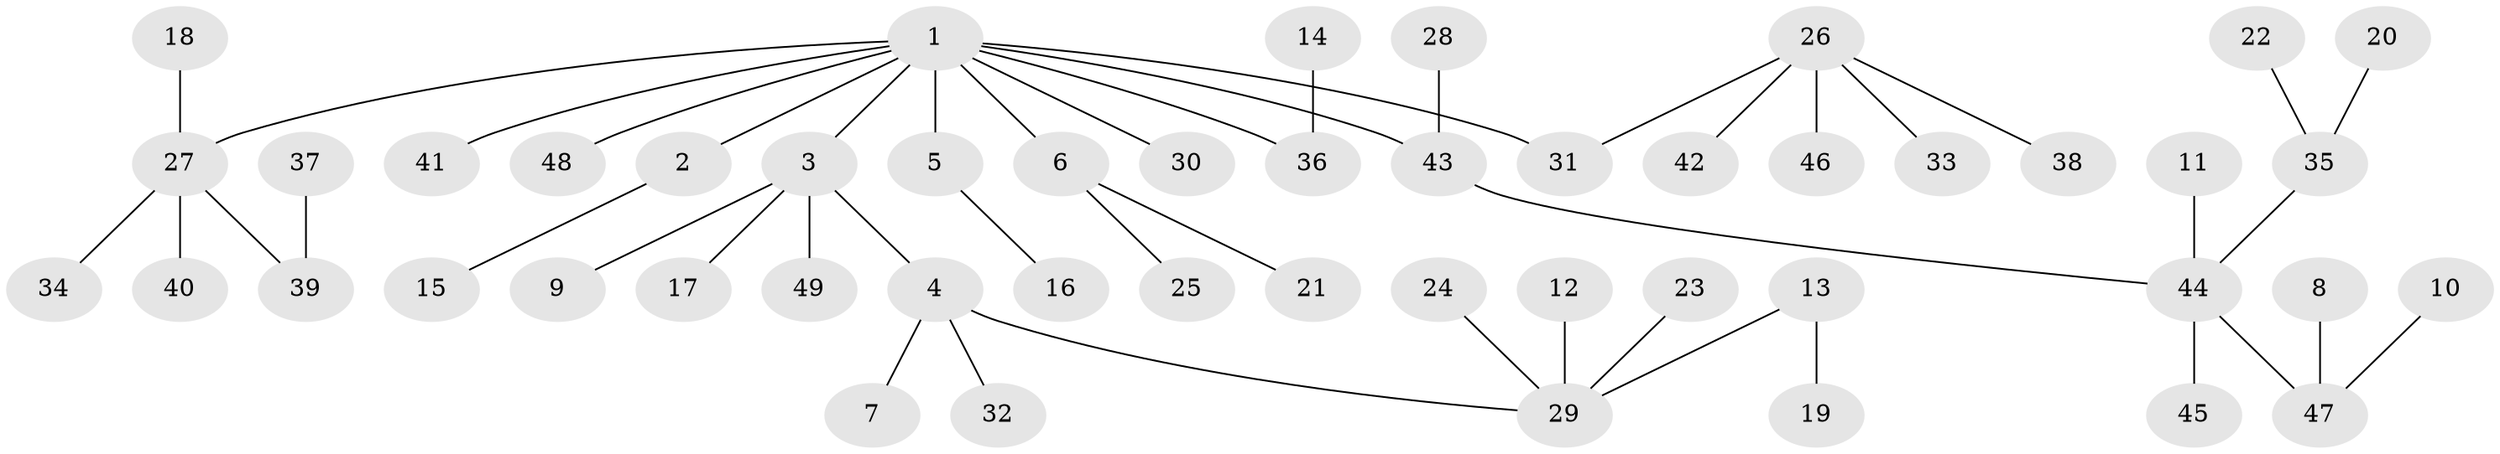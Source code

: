 // original degree distribution, {7: 0.02040816326530612, 4: 0.05102040816326531, 3: 0.14285714285714285, 2: 0.24489795918367346, 5: 0.030612244897959183, 6: 0.01020408163265306, 1: 0.5}
// Generated by graph-tools (version 1.1) at 2025/26/03/09/25 03:26:22]
// undirected, 49 vertices, 48 edges
graph export_dot {
graph [start="1"]
  node [color=gray90,style=filled];
  1;
  2;
  3;
  4;
  5;
  6;
  7;
  8;
  9;
  10;
  11;
  12;
  13;
  14;
  15;
  16;
  17;
  18;
  19;
  20;
  21;
  22;
  23;
  24;
  25;
  26;
  27;
  28;
  29;
  30;
  31;
  32;
  33;
  34;
  35;
  36;
  37;
  38;
  39;
  40;
  41;
  42;
  43;
  44;
  45;
  46;
  47;
  48;
  49;
  1 -- 2 [weight=1.0];
  1 -- 3 [weight=1.0];
  1 -- 5 [weight=1.0];
  1 -- 6 [weight=1.0];
  1 -- 27 [weight=1.0];
  1 -- 30 [weight=1.0];
  1 -- 31 [weight=1.0];
  1 -- 36 [weight=1.0];
  1 -- 41 [weight=1.0];
  1 -- 43 [weight=1.0];
  1 -- 48 [weight=1.0];
  2 -- 15 [weight=1.0];
  3 -- 4 [weight=1.0];
  3 -- 9 [weight=1.0];
  3 -- 17 [weight=1.0];
  3 -- 49 [weight=1.0];
  4 -- 7 [weight=1.0];
  4 -- 29 [weight=1.0];
  4 -- 32 [weight=1.0];
  5 -- 16 [weight=1.0];
  6 -- 21 [weight=1.0];
  6 -- 25 [weight=1.0];
  8 -- 47 [weight=1.0];
  10 -- 47 [weight=1.0];
  11 -- 44 [weight=1.0];
  12 -- 29 [weight=1.0];
  13 -- 19 [weight=1.0];
  13 -- 29 [weight=1.0];
  14 -- 36 [weight=1.0];
  18 -- 27 [weight=1.0];
  20 -- 35 [weight=1.0];
  22 -- 35 [weight=1.0];
  23 -- 29 [weight=1.0];
  24 -- 29 [weight=1.0];
  26 -- 31 [weight=1.0];
  26 -- 33 [weight=1.0];
  26 -- 38 [weight=1.0];
  26 -- 42 [weight=1.0];
  26 -- 46 [weight=1.0];
  27 -- 34 [weight=1.0];
  27 -- 39 [weight=1.0];
  27 -- 40 [weight=1.0];
  28 -- 43 [weight=1.0];
  35 -- 44 [weight=1.0];
  37 -- 39 [weight=1.0];
  43 -- 44 [weight=1.0];
  44 -- 45 [weight=1.0];
  44 -- 47 [weight=1.0];
}
